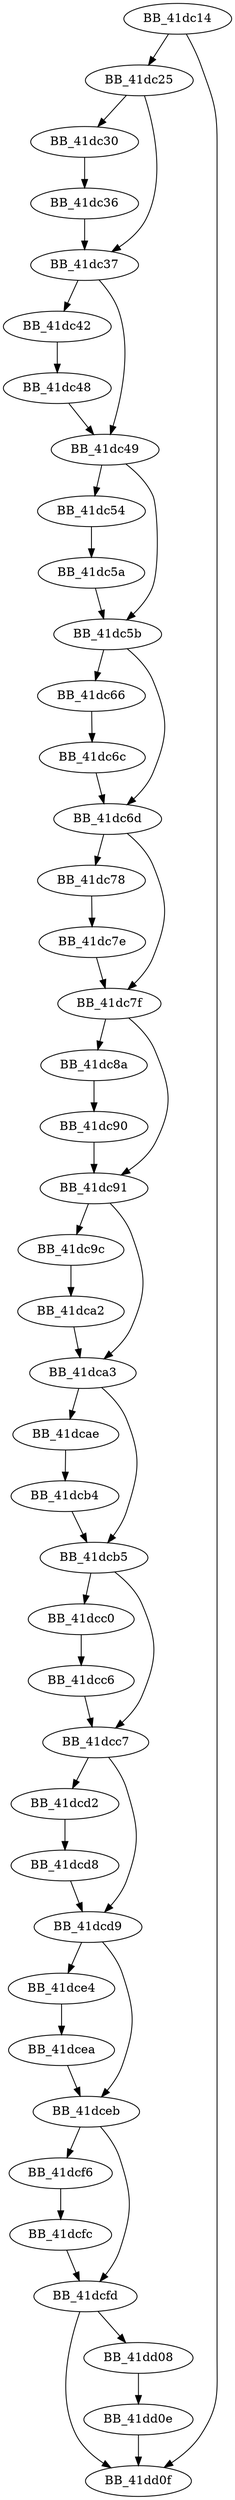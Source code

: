 DiGraph ___free_lconv_mon{
BB_41dc14->BB_41dc25
BB_41dc14->BB_41dd0f
BB_41dc25->BB_41dc30
BB_41dc25->BB_41dc37
BB_41dc30->BB_41dc36
BB_41dc36->BB_41dc37
BB_41dc37->BB_41dc42
BB_41dc37->BB_41dc49
BB_41dc42->BB_41dc48
BB_41dc48->BB_41dc49
BB_41dc49->BB_41dc54
BB_41dc49->BB_41dc5b
BB_41dc54->BB_41dc5a
BB_41dc5a->BB_41dc5b
BB_41dc5b->BB_41dc66
BB_41dc5b->BB_41dc6d
BB_41dc66->BB_41dc6c
BB_41dc6c->BB_41dc6d
BB_41dc6d->BB_41dc78
BB_41dc6d->BB_41dc7f
BB_41dc78->BB_41dc7e
BB_41dc7e->BB_41dc7f
BB_41dc7f->BB_41dc8a
BB_41dc7f->BB_41dc91
BB_41dc8a->BB_41dc90
BB_41dc90->BB_41dc91
BB_41dc91->BB_41dc9c
BB_41dc91->BB_41dca3
BB_41dc9c->BB_41dca2
BB_41dca2->BB_41dca3
BB_41dca3->BB_41dcae
BB_41dca3->BB_41dcb5
BB_41dcae->BB_41dcb4
BB_41dcb4->BB_41dcb5
BB_41dcb5->BB_41dcc0
BB_41dcb5->BB_41dcc7
BB_41dcc0->BB_41dcc6
BB_41dcc6->BB_41dcc7
BB_41dcc7->BB_41dcd2
BB_41dcc7->BB_41dcd9
BB_41dcd2->BB_41dcd8
BB_41dcd8->BB_41dcd9
BB_41dcd9->BB_41dce4
BB_41dcd9->BB_41dceb
BB_41dce4->BB_41dcea
BB_41dcea->BB_41dceb
BB_41dceb->BB_41dcf6
BB_41dceb->BB_41dcfd
BB_41dcf6->BB_41dcfc
BB_41dcfc->BB_41dcfd
BB_41dcfd->BB_41dd08
BB_41dcfd->BB_41dd0f
BB_41dd08->BB_41dd0e
BB_41dd0e->BB_41dd0f
}
